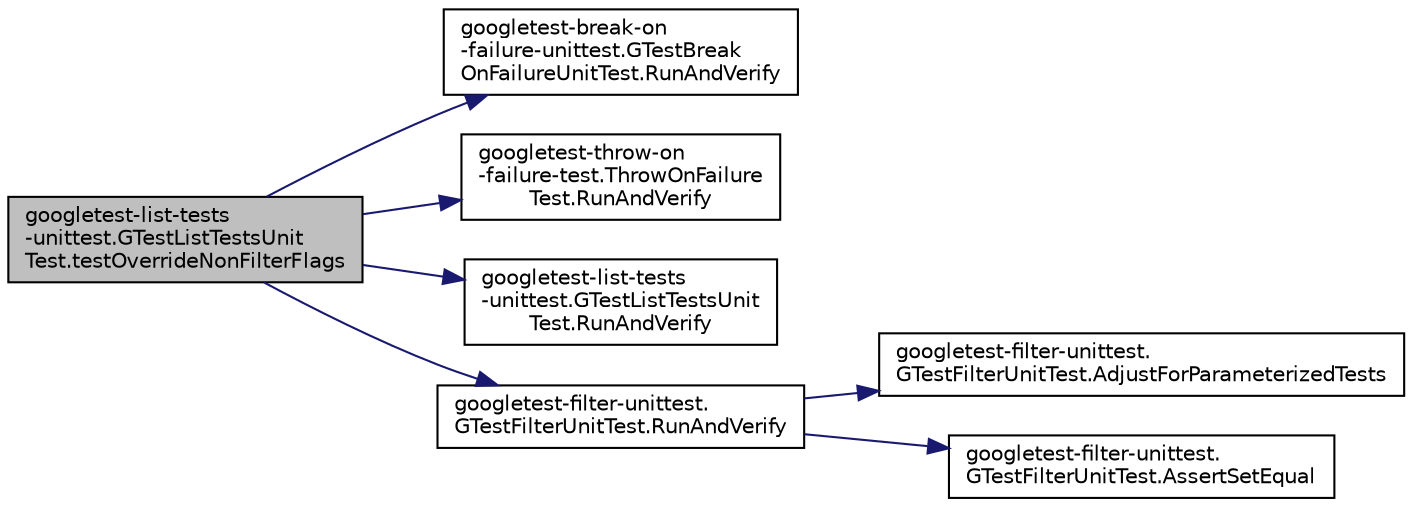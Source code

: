 digraph "googletest-list-tests-unittest.GTestListTestsUnitTest.testOverrideNonFilterFlags"
{
 // LATEX_PDF_SIZE
  edge [fontname="Helvetica",fontsize="10",labelfontname="Helvetica",labelfontsize="10"];
  node [fontname="Helvetica",fontsize="10",shape=record];
  rankdir="LR";
  Node1 [label="googletest-list-tests\l-unittest.GTestListTestsUnit\lTest.testOverrideNonFilterFlags",height=0.2,width=0.4,color="black", fillcolor="grey75", style="filled", fontcolor="black",tooltip=" "];
  Node1 -> Node2 [color="midnightblue",fontsize="10",style="solid",fontname="Helvetica"];
  Node2 [label="googletest-break-on\l-failure-unittest.GTestBreak\lOnFailureUnitTest.RunAndVerify",height=0.2,width=0.4,color="black", fillcolor="white", style="filled",URL="$classgoogletest-break-on-failure-unittest_1_1_g_test_break_on_failure_unit_test.html#a04676ed51e337fa6be3f99a73a87040d",tooltip=" "];
  Node1 -> Node3 [color="midnightblue",fontsize="10",style="solid",fontname="Helvetica"];
  Node3 [label="googletest-throw-on\l-failure-test.ThrowOnFailure\lTest.RunAndVerify",height=0.2,width=0.4,color="black", fillcolor="white", style="filled",URL="$classgoogletest-throw-on-failure-test_1_1_throw_on_failure_test.html#ac9966623ba3bbd94be99aef689db43f3",tooltip=" "];
  Node1 -> Node4 [color="midnightblue",fontsize="10",style="solid",fontname="Helvetica"];
  Node4 [label="googletest-list-tests\l-unittest.GTestListTestsUnit\lTest.RunAndVerify",height=0.2,width=0.4,color="black", fillcolor="white", style="filled",URL="$classgoogletest-list-tests-unittest_1_1_g_test_list_tests_unit_test.html#a6630e10404717e8edd3df1439fb0d81c",tooltip=" "];
  Node1 -> Node5 [color="midnightblue",fontsize="10",style="solid",fontname="Helvetica"];
  Node5 [label="googletest-filter-unittest.\lGTestFilterUnitTest.RunAndVerify",height=0.2,width=0.4,color="black", fillcolor="white", style="filled",URL="$classgoogletest-filter-unittest_1_1_g_test_filter_unit_test.html#af70e720e3178314cb7ffb4268594ef2b",tooltip=" "];
  Node5 -> Node6 [color="midnightblue",fontsize="10",style="solid",fontname="Helvetica"];
  Node6 [label="googletest-filter-unittest.\lGTestFilterUnitTest.AdjustForParameterizedTests",height=0.2,width=0.4,color="black", fillcolor="white", style="filled",URL="$classgoogletest-filter-unittest_1_1_g_test_filter_unit_test.html#a34dfc0ab056c19a6644fab9880a49c42",tooltip=" "];
  Node5 -> Node7 [color="midnightblue",fontsize="10",style="solid",fontname="Helvetica"];
  Node7 [label="googletest-filter-unittest.\lGTestFilterUnitTest.AssertSetEqual",height=0.2,width=0.4,color="black", fillcolor="white", style="filled",URL="$classgoogletest-filter-unittest_1_1_g_test_filter_unit_test.html#ace0dfd41efa0dc5c019c1e96e6ce8137",tooltip=" "];
}
